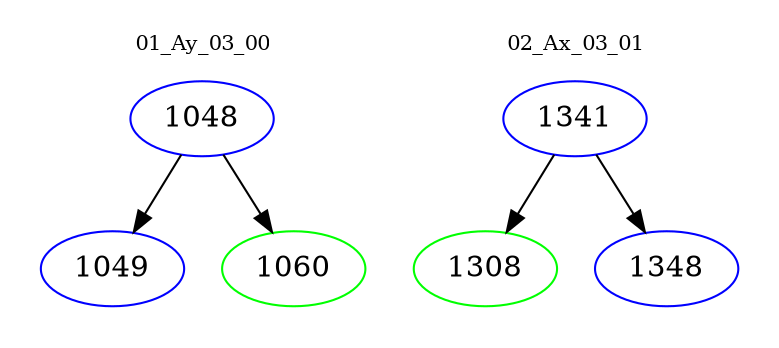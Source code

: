 digraph{
subgraph cluster_0 {
color = white
label = "01_Ay_03_00";
fontsize=10;
T0_1048 [label="1048", color="blue"]
T0_1048 -> T0_1049 [color="black"]
T0_1049 [label="1049", color="blue"]
T0_1048 -> T0_1060 [color="black"]
T0_1060 [label="1060", color="green"]
}
subgraph cluster_1 {
color = white
label = "02_Ax_03_01";
fontsize=10;
T1_1341 [label="1341", color="blue"]
T1_1341 -> T1_1308 [color="black"]
T1_1308 [label="1308", color="green"]
T1_1341 -> T1_1348 [color="black"]
T1_1348 [label="1348", color="blue"]
}
}
